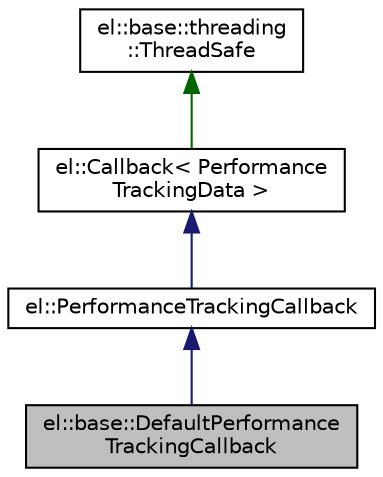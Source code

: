 digraph "el::base::DefaultPerformanceTrackingCallback"
{
  edge [fontname="Helvetica",fontsize="10",labelfontname="Helvetica",labelfontsize="10"];
  node [fontname="Helvetica",fontsize="10",shape=record];
  Node1 [label="el::base::DefaultPerformance\lTrackingCallback",height=0.2,width=0.4,color="black", fillcolor="grey75", style="filled", fontcolor="black"];
  Node2 -> Node1 [dir="back",color="midnightblue",fontsize="10",style="solid"];
  Node2 [label="el::PerformanceTrackingCallback",height=0.2,width=0.4,color="black", fillcolor="white", style="filled",URL="$d9/db3/a00066.html"];
  Node3 -> Node2 [dir="back",color="midnightblue",fontsize="10",style="solid"];
  Node3 [label="el::Callback\< Performance\lTrackingData \>",height=0.2,width=0.4,color="black", fillcolor="white", style="filled",URL="$d4/dee/a00008.html"];
  Node4 -> Node3 [dir="back",color="darkgreen",fontsize="10",style="solid"];
  Node4 [label="el::base::threading\l::ThreadSafe",height=0.2,width=0.4,color="black", fillcolor="white", style="filled",URL="$da/d82/a00091.html",tooltip="Base of thread safe class, this class is inheritable-only. "];
}
